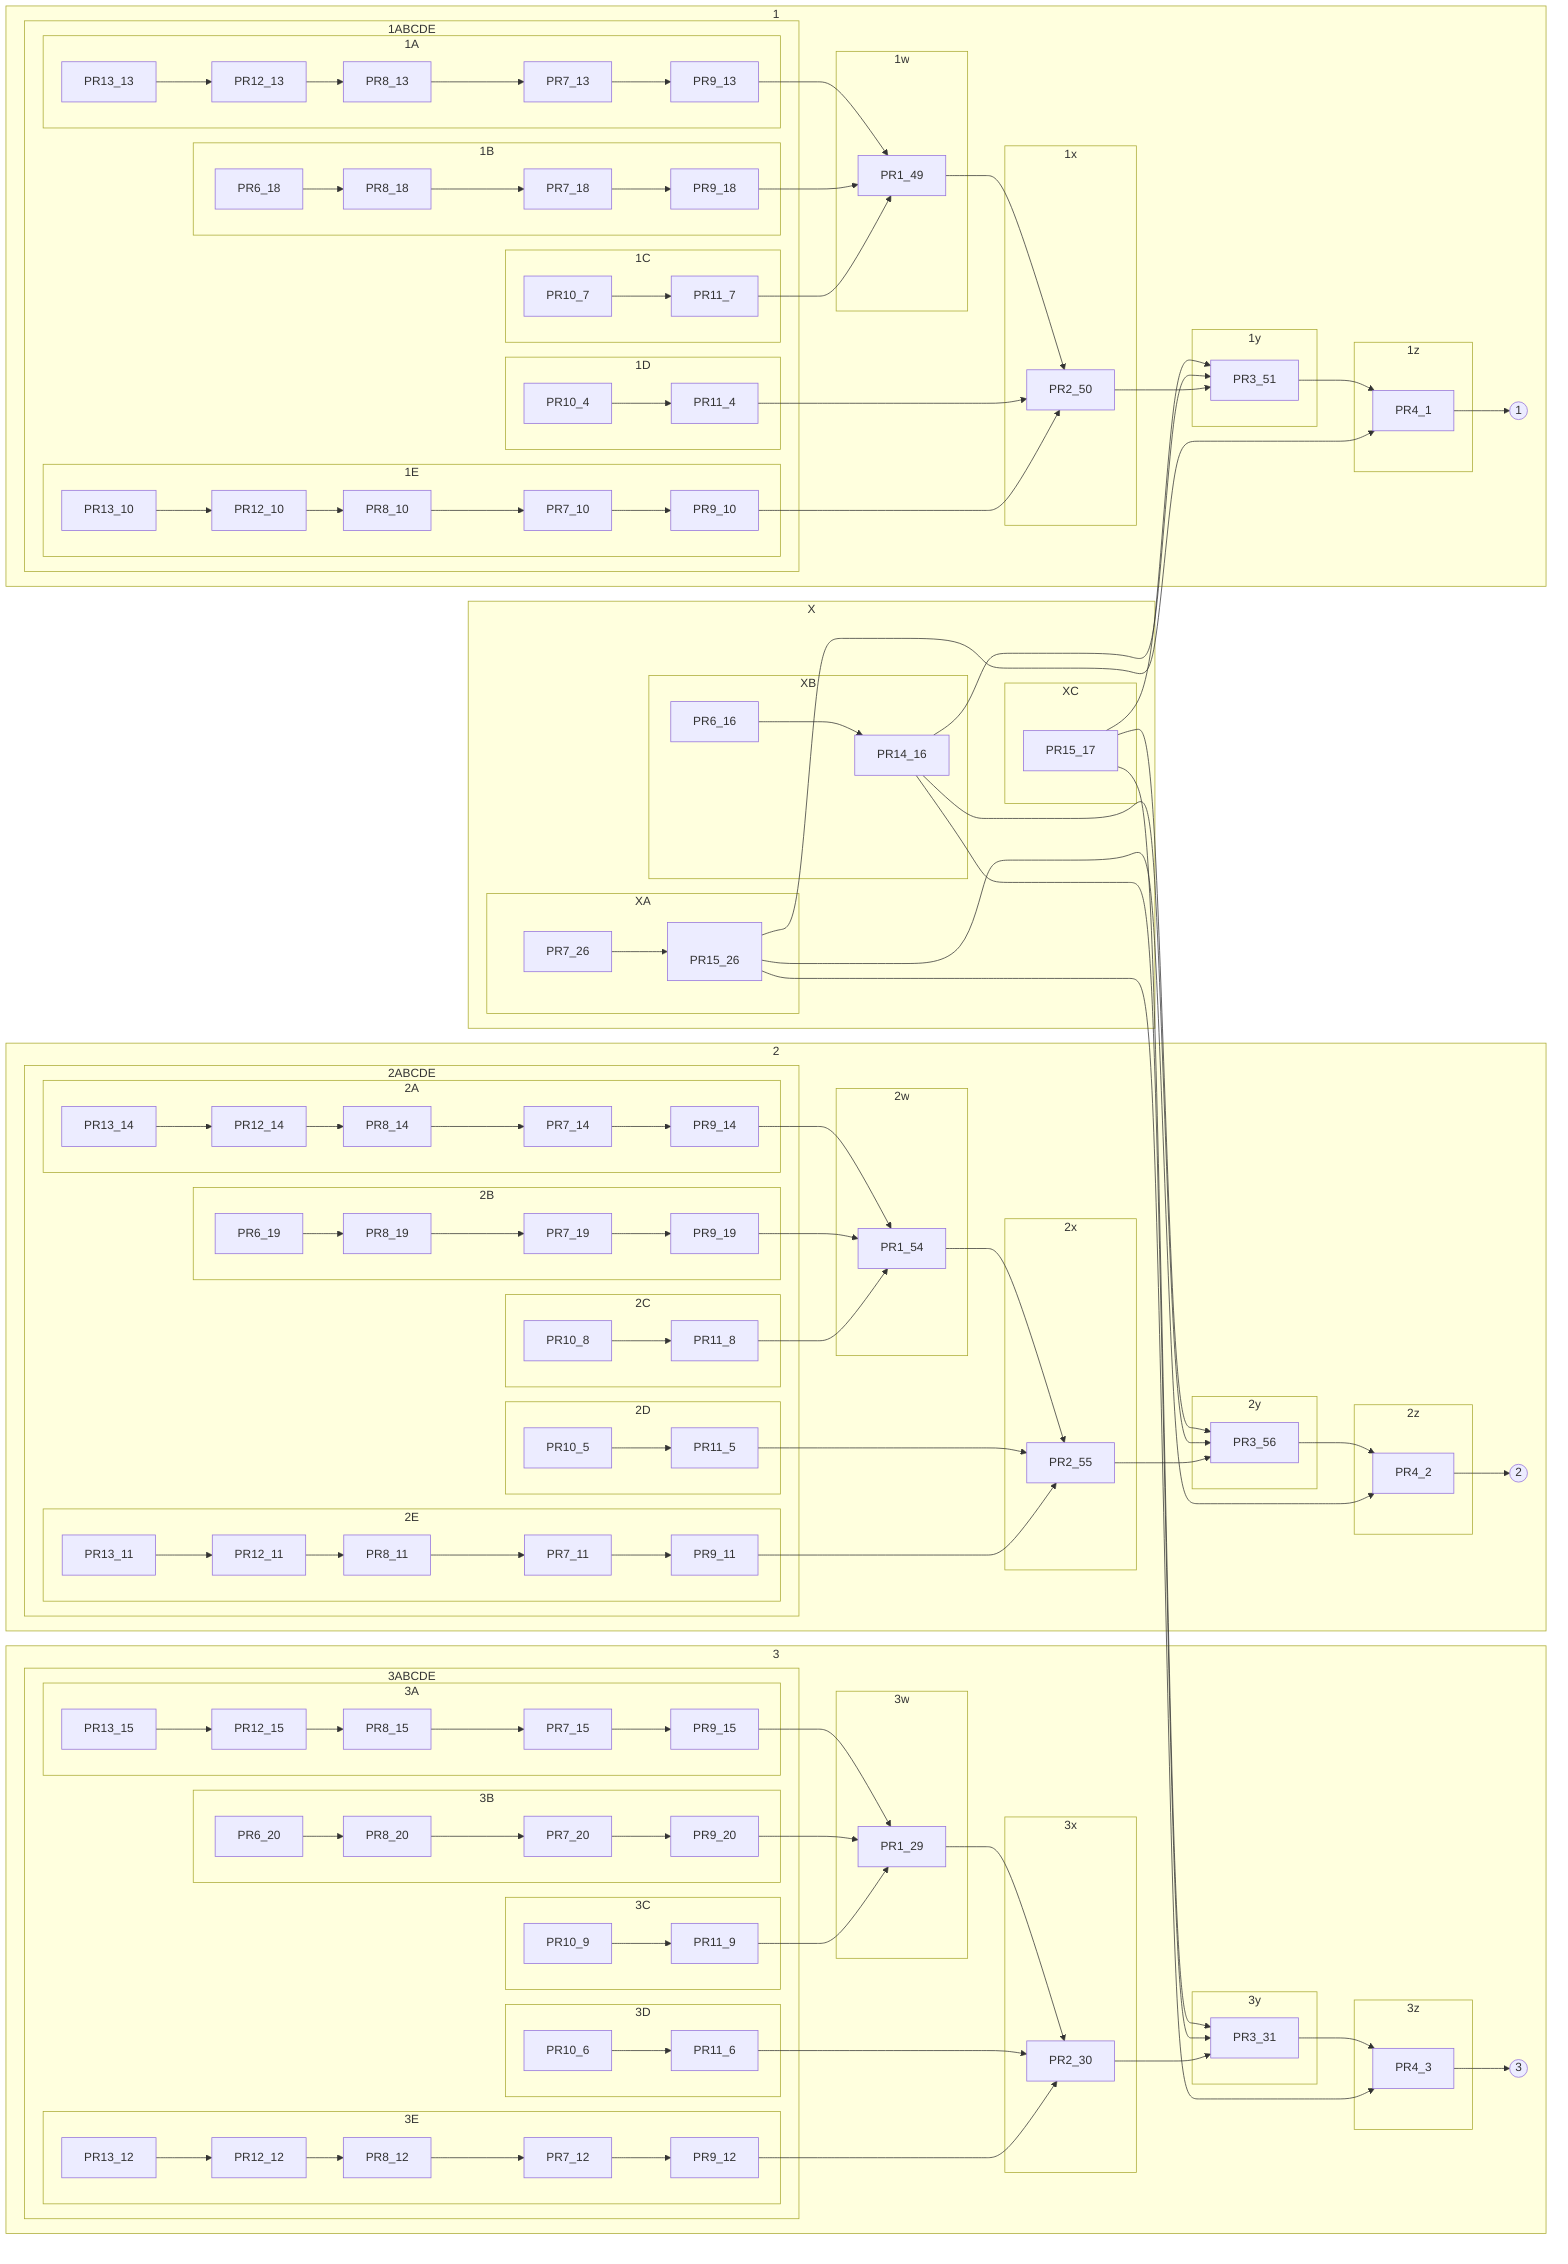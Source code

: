 %%{
  init: {
    'theme': 'dark'
  },
  'themeVariables': {
    'darkMode': true
  }
}%%
flowchart LR
    subgraph X
        direction TB
        subgraph XA
            direction LR
            PR15_26[<br/>PR15_26<br/>]
            PR7_26 --> PR15_26
        end
        subgraph XB
            direction LR
            PR14_16[PR14_16]
            PR6_16 --> PR14_16
        end
        subgraph XC
            direction LR
            PR15_17[PR15_17]
        end

        XA ~~~ XB ~~~ XC
    end

    subgraph 1
        direction LR
        subgraph 1ABCDE
            direction TB

            subgraph 1A
                direction LR
                PR13_13 --> PR12_13 --> PR8_13 --> PR7_13 --> PR9_13
            end
            subgraph 1B
                direction LR
                PR6_18 --> PR8_18 --> PR7_18 --> PR9_18
            end
            subgraph 1C
                direction LR
                PR10_7 --> PR11_7
            end
            subgraph 1D
                direction LR
                PR10_4 --> PR11_4
            end
            subgraph 1E
                direction LR
                PR13_10 --> PR12_10 --> PR8_10 --> PR7_10 --> PR9_10
            end

        end

        subgraph 1w
            PR9_13 --> PR1_49
            PR9_18 --> PR1_49
            PR11_7 --> PR1_49
        end
        subgraph 1x
            PR1_49 --> PR2_50
            PR11_4 --> PR2_50
            PR9_10 --> PR2_50
        end
        subgraph 1y
            PR15_17 --> PR3_51
            PR14_16 --> PR3_51
            PR2_50 --> PR3_51
        end
        subgraph 1z
            PR3_51 --> PR4_1
            PR15_26 --> PR4_1
        end
        PR4_1 --> E1((1))
    end

    subgraph 2
        direction LR
        subgraph 2ABCDE
            direction TB

            subgraph 2A
                direction LR
                PR13_14 --> PR12_14 --> PR8_14 --> PR7_14 --> PR9_14
            end
            subgraph 2B
                direction LR
                PR6_19 --> PR8_19 --> PR7_19 --> PR9_19
            end
            subgraph 2C
                direction LR
                PR10_8 --> PR11_8
            end
            subgraph 2D
                direction LR
                PR10_5 --> PR11_5
            end
            subgraph 2E
                direction LR
                PR13_11 --> PR12_11 --> PR8_11 --> PR7_11 --> PR9_11
            end

        end

        subgraph 2w
            PR9_14 --> PR1_54
            PR9_19 --> PR1_54
            PR11_8 --> PR1_54
        end
        subgraph 2x
            PR1_54 --> PR2_55
            PR11_5 --> PR2_55
            PR9_11 --> PR2_55
        end
        subgraph 2y
            PR15_17 --> PR3_56
            PR14_16 --> PR3_56
            PR2_55 --> PR3_56
        end
        subgraph 2z
            PR3_56 --> PR4_2
            PR15_26 --> PR4_2
        end
        PR4_2 --> E2((2))
    end

    subgraph 3
        direction LR
        subgraph 3ABCDE
            direction TB

            subgraph 3A
                direction LR
                PR13_15 --> PR12_15 --> PR8_15 --> PR7_15 --> PR9_15
            end
            subgraph 3B
                direction LR
                PR6_20 --> PR8_20 --> PR7_20 --> PR9_20
            end
            subgraph 3C
                direction LR
                PR10_9 --> PR11_9
            end
            subgraph 3D
                direction LR
                PR10_6 --> PR11_6
            end
            subgraph 3E
                direction LR
                PR13_12 --> PR12_12 --> PR8_12 --> PR7_12 --> PR9_12
            end

        end

        subgraph 3w
            PR9_15 --> PR1_29
            PR9_20 --> PR1_29
            PR11_9 --> PR1_29
        end
        subgraph 3x
            PR1_29 --> PR2_30
            PR11_6 --> PR2_30
            PR9_12 --> PR2_30
        end
        subgraph 3y
            PR15_17 --> PR3_31
            PR14_16 --> PR3_31
            PR2_30 --> PR3_31
        end
        subgraph 3z
            PR3_31 --> PR4_3
            PR15_26 --> PR4_3
        end
        PR4_3 --> E3((3))
    end